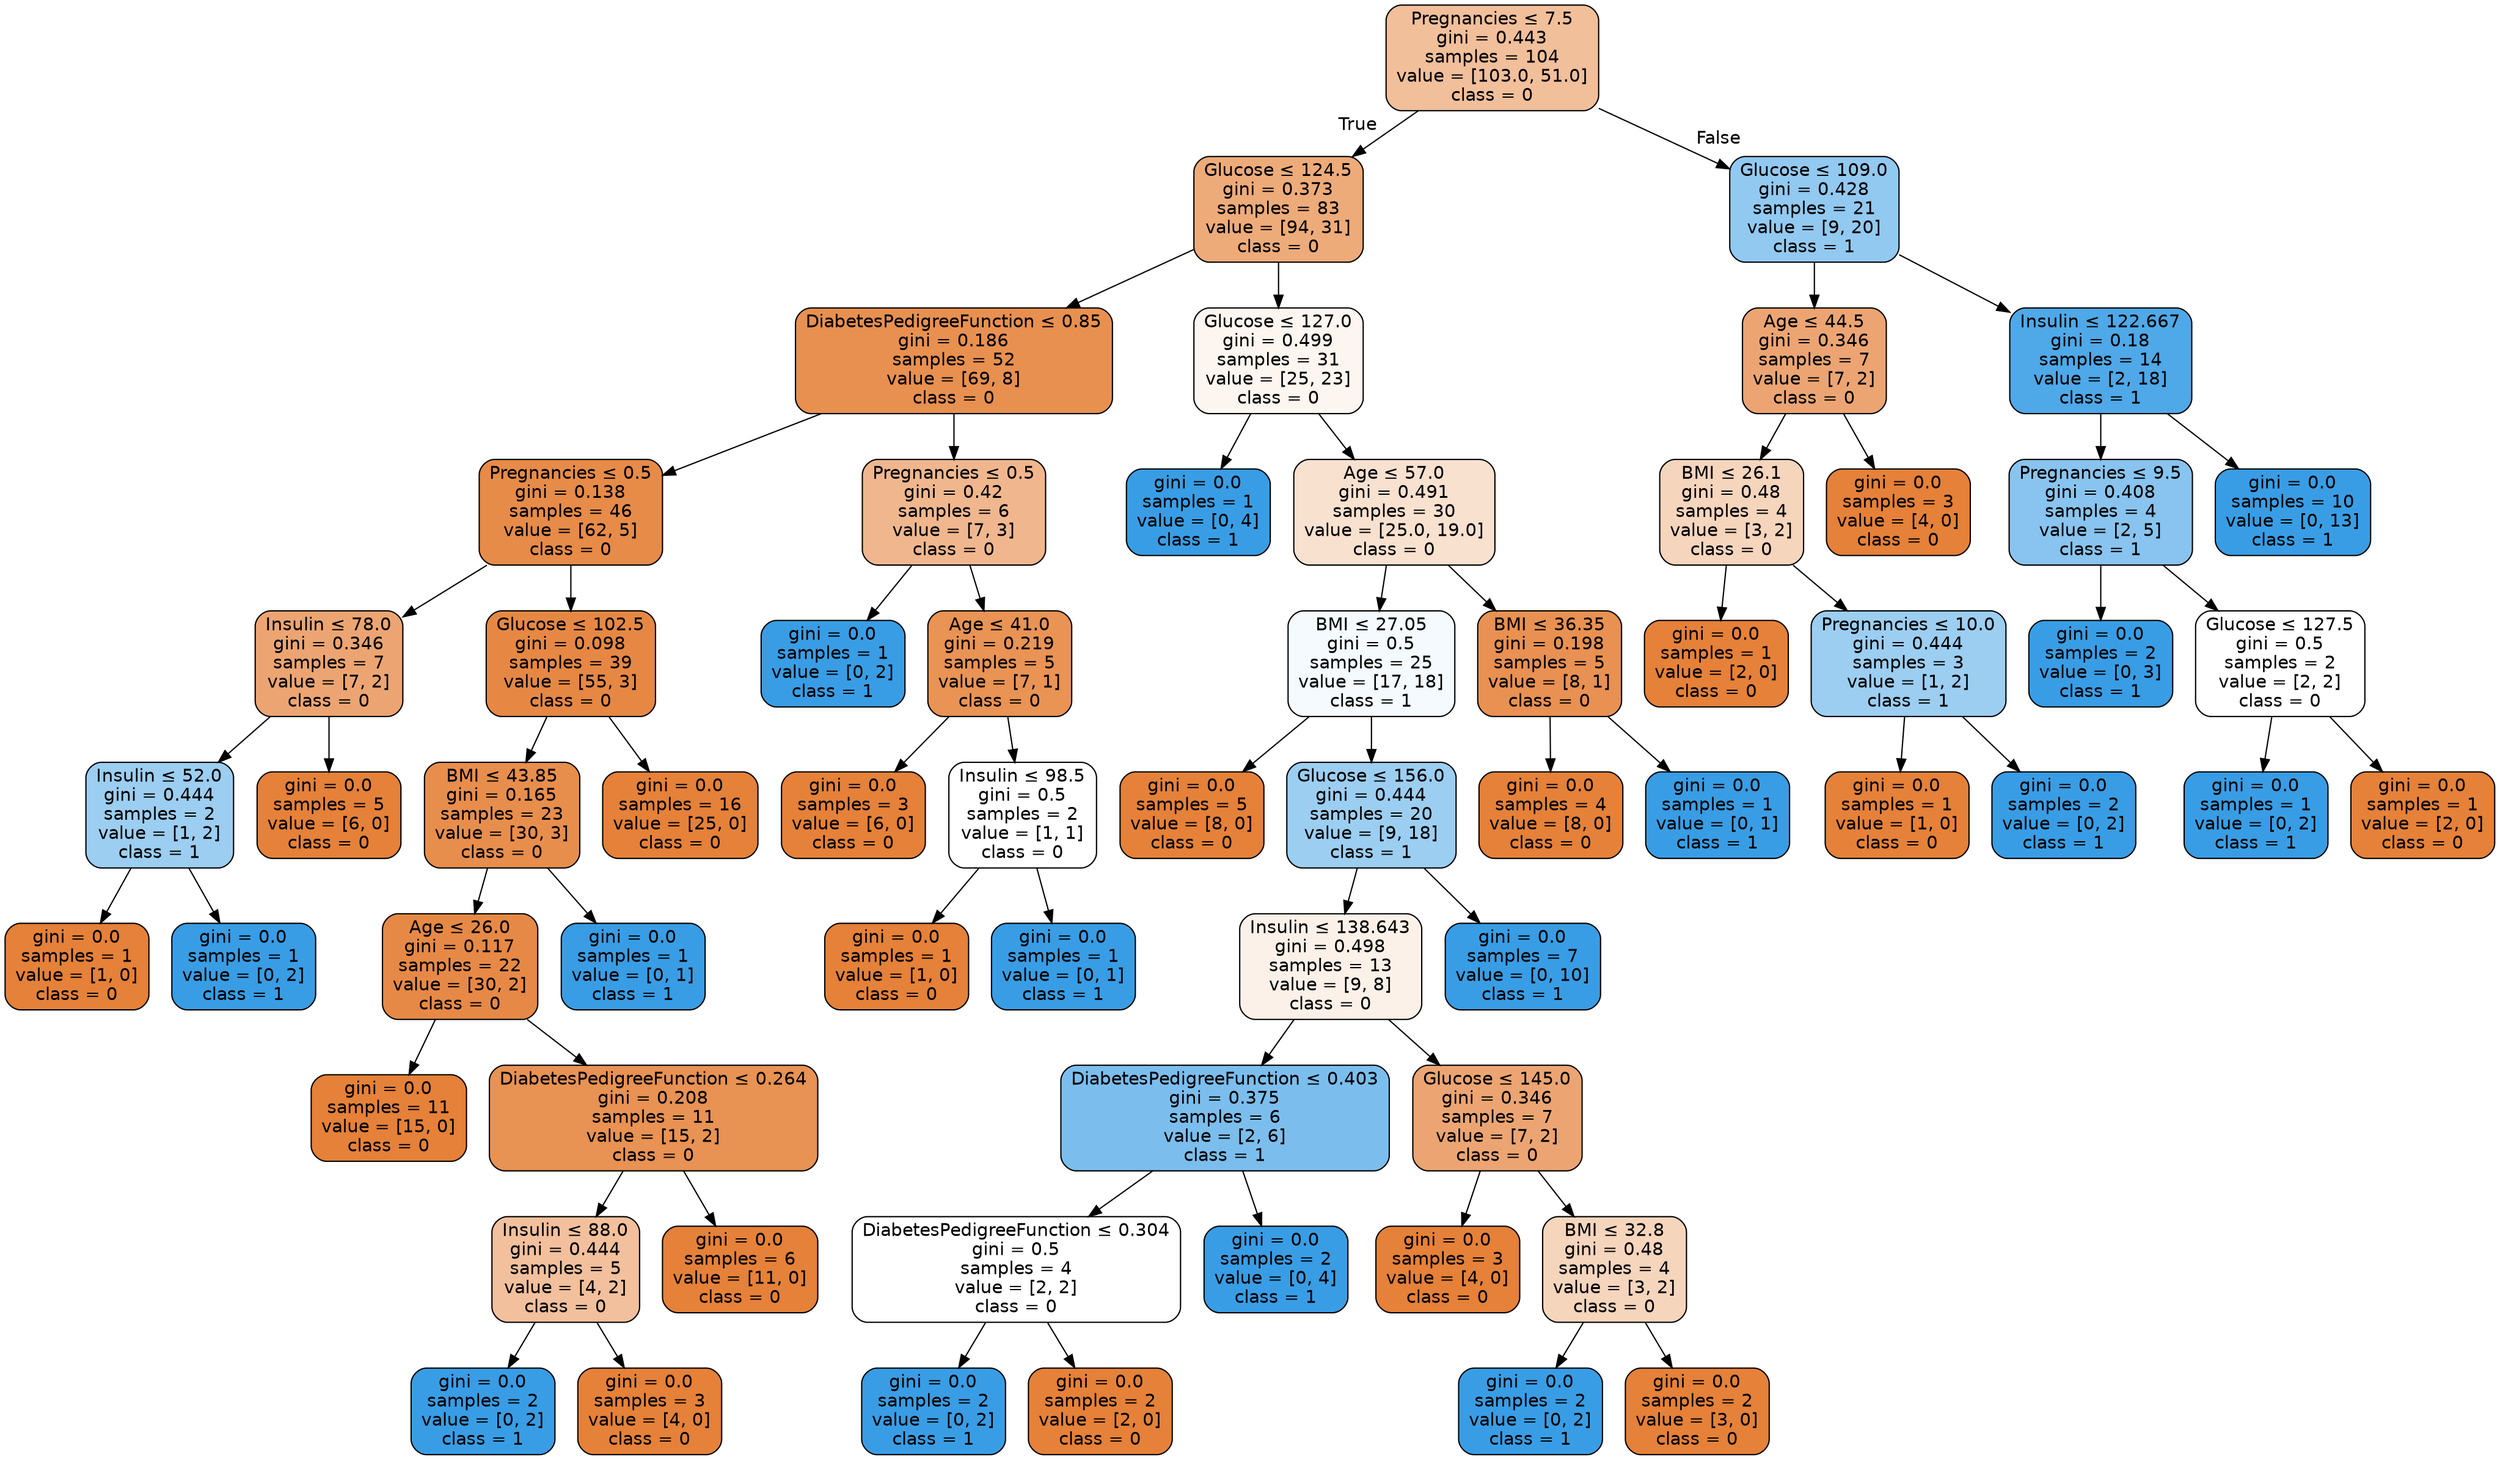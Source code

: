 digraph Tree {
node [shape=box, style="filled, rounded", color="black", fontname="helvetica"] ;
edge [fontname="helvetica"] ;
0 [label=<Pregnancies &le; 7.5<br/>gini = 0.443<br/>samples = 104<br/>value = [103.0, 51.0]<br/>class = 0>, fillcolor="#f2bf9b"] ;
1 [label=<Glucose &le; 124.5<br/>gini = 0.373<br/>samples = 83<br/>value = [94, 31]<br/>class = 0>, fillcolor="#eeab7a"] ;
0 -> 1 [labeldistance=2.5, labelangle=45, headlabel="True"] ;
2 [label=<DiabetesPedigreeFunction &le; 0.85<br/>gini = 0.186<br/>samples = 52<br/>value = [69, 8]<br/>class = 0>, fillcolor="#e89050"] ;
1 -> 2 ;
3 [label=<Pregnancies &le; 0.5<br/>gini = 0.138<br/>samples = 46<br/>value = [62, 5]<br/>class = 0>, fillcolor="#e78b49"] ;
2 -> 3 ;
4 [label=<Insulin &le; 78.0<br/>gini = 0.346<br/>samples = 7<br/>value = [7, 2]<br/>class = 0>, fillcolor="#eca572"] ;
3 -> 4 ;
5 [label=<Insulin &le; 52.0<br/>gini = 0.444<br/>samples = 2<br/>value = [1, 2]<br/>class = 1>, fillcolor="#9ccef2"] ;
4 -> 5 ;
6 [label=<gini = 0.0<br/>samples = 1<br/>value = [1, 0]<br/>class = 0>, fillcolor="#e58139"] ;
5 -> 6 ;
7 [label=<gini = 0.0<br/>samples = 1<br/>value = [0, 2]<br/>class = 1>, fillcolor="#399de5"] ;
5 -> 7 ;
8 [label=<gini = 0.0<br/>samples = 5<br/>value = [6, 0]<br/>class = 0>, fillcolor="#e58139"] ;
4 -> 8 ;
9 [label=<Glucose &le; 102.5<br/>gini = 0.098<br/>samples = 39<br/>value = [55, 3]<br/>class = 0>, fillcolor="#e68844"] ;
3 -> 9 ;
10 [label=<BMI &le; 43.85<br/>gini = 0.165<br/>samples = 23<br/>value = [30, 3]<br/>class = 0>, fillcolor="#e88e4d"] ;
9 -> 10 ;
11 [label=<Age &le; 26.0<br/>gini = 0.117<br/>samples = 22<br/>value = [30, 2]<br/>class = 0>, fillcolor="#e78946"] ;
10 -> 11 ;
12 [label=<gini = 0.0<br/>samples = 11<br/>value = [15, 0]<br/>class = 0>, fillcolor="#e58139"] ;
11 -> 12 ;
13 [label=<DiabetesPedigreeFunction &le; 0.264<br/>gini = 0.208<br/>samples = 11<br/>value = [15, 2]<br/>class = 0>, fillcolor="#e89253"] ;
11 -> 13 ;
14 [label=<Insulin &le; 88.0<br/>gini = 0.444<br/>samples = 5<br/>value = [4, 2]<br/>class = 0>, fillcolor="#f2c09c"] ;
13 -> 14 ;
15 [label=<gini = 0.0<br/>samples = 2<br/>value = [0, 2]<br/>class = 1>, fillcolor="#399de5"] ;
14 -> 15 ;
16 [label=<gini = 0.0<br/>samples = 3<br/>value = [4, 0]<br/>class = 0>, fillcolor="#e58139"] ;
14 -> 16 ;
17 [label=<gini = 0.0<br/>samples = 6<br/>value = [11, 0]<br/>class = 0>, fillcolor="#e58139"] ;
13 -> 17 ;
18 [label=<gini = 0.0<br/>samples = 1<br/>value = [0, 1]<br/>class = 1>, fillcolor="#399de5"] ;
10 -> 18 ;
19 [label=<gini = 0.0<br/>samples = 16<br/>value = [25, 0]<br/>class = 0>, fillcolor="#e58139"] ;
9 -> 19 ;
20 [label=<Pregnancies &le; 0.5<br/>gini = 0.42<br/>samples = 6<br/>value = [7, 3]<br/>class = 0>, fillcolor="#f0b78e"] ;
2 -> 20 ;
21 [label=<gini = 0.0<br/>samples = 1<br/>value = [0, 2]<br/>class = 1>, fillcolor="#399de5"] ;
20 -> 21 ;
22 [label=<Age &le; 41.0<br/>gini = 0.219<br/>samples = 5<br/>value = [7, 1]<br/>class = 0>, fillcolor="#e99355"] ;
20 -> 22 ;
23 [label=<gini = 0.0<br/>samples = 3<br/>value = [6, 0]<br/>class = 0>, fillcolor="#e58139"] ;
22 -> 23 ;
24 [label=<Insulin &le; 98.5<br/>gini = 0.5<br/>samples = 2<br/>value = [1, 1]<br/>class = 0>, fillcolor="#ffffff"] ;
22 -> 24 ;
25 [label=<gini = 0.0<br/>samples = 1<br/>value = [1, 0]<br/>class = 0>, fillcolor="#e58139"] ;
24 -> 25 ;
26 [label=<gini = 0.0<br/>samples = 1<br/>value = [0, 1]<br/>class = 1>, fillcolor="#399de5"] ;
24 -> 26 ;
27 [label=<Glucose &le; 127.0<br/>gini = 0.499<br/>samples = 31<br/>value = [25, 23]<br/>class = 0>, fillcolor="#fdf5ef"] ;
1 -> 27 ;
28 [label=<gini = 0.0<br/>samples = 1<br/>value = [0, 4]<br/>class = 1>, fillcolor="#399de5"] ;
27 -> 28 ;
29 [label=<Age &le; 57.0<br/>gini = 0.491<br/>samples = 30<br/>value = [25.0, 19.0]<br/>class = 0>, fillcolor="#f9e1cf"] ;
27 -> 29 ;
30 [label=<BMI &le; 27.05<br/>gini = 0.5<br/>samples = 25<br/>value = [17, 18]<br/>class = 1>, fillcolor="#f4fafe"] ;
29 -> 30 ;
31 [label=<gini = 0.0<br/>samples = 5<br/>value = [8, 0]<br/>class = 0>, fillcolor="#e58139"] ;
30 -> 31 ;
32 [label=<Glucose &le; 156.0<br/>gini = 0.444<br/>samples = 20<br/>value = [9, 18]<br/>class = 1>, fillcolor="#9ccef2"] ;
30 -> 32 ;
33 [label=<Insulin &le; 138.643<br/>gini = 0.498<br/>samples = 13<br/>value = [9, 8]<br/>class = 0>, fillcolor="#fcf1e9"] ;
32 -> 33 ;
34 [label=<DiabetesPedigreeFunction &le; 0.403<br/>gini = 0.375<br/>samples = 6<br/>value = [2, 6]<br/>class = 1>, fillcolor="#7bbeee"] ;
33 -> 34 ;
35 [label=<DiabetesPedigreeFunction &le; 0.304<br/>gini = 0.5<br/>samples = 4<br/>value = [2, 2]<br/>class = 0>, fillcolor="#ffffff"] ;
34 -> 35 ;
36 [label=<gini = 0.0<br/>samples = 2<br/>value = [0, 2]<br/>class = 1>, fillcolor="#399de5"] ;
35 -> 36 ;
37 [label=<gini = 0.0<br/>samples = 2<br/>value = [2, 0]<br/>class = 0>, fillcolor="#e58139"] ;
35 -> 37 ;
38 [label=<gini = 0.0<br/>samples = 2<br/>value = [0, 4]<br/>class = 1>, fillcolor="#399de5"] ;
34 -> 38 ;
39 [label=<Glucose &le; 145.0<br/>gini = 0.346<br/>samples = 7<br/>value = [7, 2]<br/>class = 0>, fillcolor="#eca572"] ;
33 -> 39 ;
40 [label=<gini = 0.0<br/>samples = 3<br/>value = [4, 0]<br/>class = 0>, fillcolor="#e58139"] ;
39 -> 40 ;
41 [label=<BMI &le; 32.8<br/>gini = 0.48<br/>samples = 4<br/>value = [3, 2]<br/>class = 0>, fillcolor="#f6d5bd"] ;
39 -> 41 ;
42 [label=<gini = 0.0<br/>samples = 2<br/>value = [0, 2]<br/>class = 1>, fillcolor="#399de5"] ;
41 -> 42 ;
43 [label=<gini = 0.0<br/>samples = 2<br/>value = [3, 0]<br/>class = 0>, fillcolor="#e58139"] ;
41 -> 43 ;
44 [label=<gini = 0.0<br/>samples = 7<br/>value = [0, 10]<br/>class = 1>, fillcolor="#399de5"] ;
32 -> 44 ;
45 [label=<BMI &le; 36.35<br/>gini = 0.198<br/>samples = 5<br/>value = [8, 1]<br/>class = 0>, fillcolor="#e89152"] ;
29 -> 45 ;
46 [label=<gini = 0.0<br/>samples = 4<br/>value = [8, 0]<br/>class = 0>, fillcolor="#e58139"] ;
45 -> 46 ;
47 [label=<gini = 0.0<br/>samples = 1<br/>value = [0, 1]<br/>class = 1>, fillcolor="#399de5"] ;
45 -> 47 ;
48 [label=<Glucose &le; 109.0<br/>gini = 0.428<br/>samples = 21<br/>value = [9, 20]<br/>class = 1>, fillcolor="#92c9f1"] ;
0 -> 48 [labeldistance=2.5, labelangle=-45, headlabel="False"] ;
49 [label=<Age &le; 44.5<br/>gini = 0.346<br/>samples = 7<br/>value = [7, 2]<br/>class = 0>, fillcolor="#eca572"] ;
48 -> 49 ;
50 [label=<BMI &le; 26.1<br/>gini = 0.48<br/>samples = 4<br/>value = [3, 2]<br/>class = 0>, fillcolor="#f6d5bd"] ;
49 -> 50 ;
51 [label=<gini = 0.0<br/>samples = 1<br/>value = [2, 0]<br/>class = 0>, fillcolor="#e58139"] ;
50 -> 51 ;
52 [label=<Pregnancies &le; 10.0<br/>gini = 0.444<br/>samples = 3<br/>value = [1, 2]<br/>class = 1>, fillcolor="#9ccef2"] ;
50 -> 52 ;
53 [label=<gini = 0.0<br/>samples = 1<br/>value = [1, 0]<br/>class = 0>, fillcolor="#e58139"] ;
52 -> 53 ;
54 [label=<gini = 0.0<br/>samples = 2<br/>value = [0, 2]<br/>class = 1>, fillcolor="#399de5"] ;
52 -> 54 ;
55 [label=<gini = 0.0<br/>samples = 3<br/>value = [4, 0]<br/>class = 0>, fillcolor="#e58139"] ;
49 -> 55 ;
56 [label=<Insulin &le; 122.667<br/>gini = 0.18<br/>samples = 14<br/>value = [2, 18]<br/>class = 1>, fillcolor="#4fa8e8"] ;
48 -> 56 ;
57 [label=<Pregnancies &le; 9.5<br/>gini = 0.408<br/>samples = 4<br/>value = [2, 5]<br/>class = 1>, fillcolor="#88c4ef"] ;
56 -> 57 ;
58 [label=<gini = 0.0<br/>samples = 2<br/>value = [0, 3]<br/>class = 1>, fillcolor="#399de5"] ;
57 -> 58 ;
59 [label=<Glucose &le; 127.5<br/>gini = 0.5<br/>samples = 2<br/>value = [2, 2]<br/>class = 0>, fillcolor="#ffffff"] ;
57 -> 59 ;
60 [label=<gini = 0.0<br/>samples = 1<br/>value = [0, 2]<br/>class = 1>, fillcolor="#399de5"] ;
59 -> 60 ;
61 [label=<gini = 0.0<br/>samples = 1<br/>value = [2, 0]<br/>class = 0>, fillcolor="#e58139"] ;
59 -> 61 ;
62 [label=<gini = 0.0<br/>samples = 10<br/>value = [0, 13]<br/>class = 1>, fillcolor="#399de5"] ;
56 -> 62 ;
}